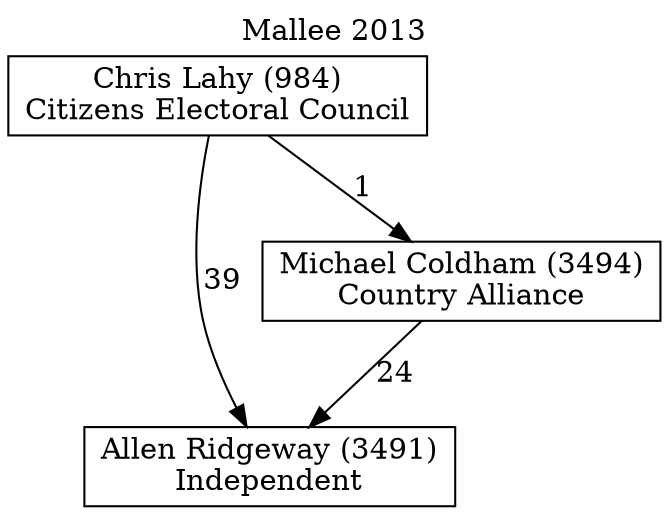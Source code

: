 // House preference flow
digraph "Allen Ridgeway (3491)_Mallee_2013" {
	graph [label="Mallee 2013" labelloc=t mclimit=10]
	node [shape=box]
	"Allen Ridgeway (3491)" [label="Allen Ridgeway (3491)
Independent"]
	"Michael Coldham (3494)" [label="Michael Coldham (3494)
Country Alliance"]
	"Chris Lahy (984)" [label="Chris Lahy (984)
Citizens Electoral Council"]
	"Michael Coldham (3494)" -> "Allen Ridgeway (3491)" [label=24]
	"Chris Lahy (984)" -> "Michael Coldham (3494)" [label=1]
	"Chris Lahy (984)" -> "Allen Ridgeway (3491)" [label=39]
}
